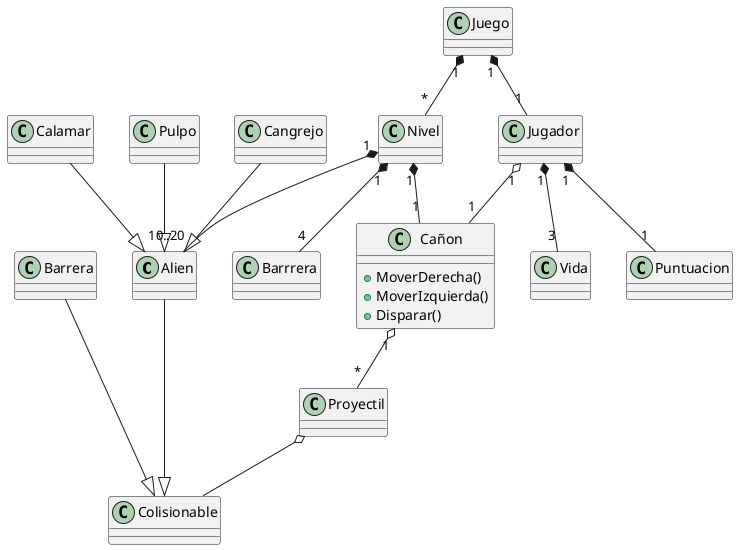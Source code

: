 @startuml 

class Alien 
class Cañon {
    +MoverDerecha()
    +MoverIzquierda() 
    +Disparar()
}
class Barrera 
class Proyectil
class Vida
class Juego
class Puntuacion 
class Nivel
class Jugador 
class Colisionable 
class Calamar 
class Pulpo
class Cangrejo



Juego "1" *-- "*" Nivel

Nivel "1" *-- "10..20" Alien 
Nivel "1"  *-- "4"  Barrrera 
Nivel "1"  *-- "1" Cañon 

Jugador "1"  o-- "1" Cañon
Jugador "1" *-- "3" Vida 
Jugador "1" *-- "1" Puntuacion 

Cañon "1" o-- "*" Proyectil
Juego "1" *-- "1" Jugador 
Proyectil o-- Colisionable

Barrera ---|> Colisionable
Alien --|> Colisionable

Pulpo --|> Alien
Calamar  --|> Alien 
Cangrejo --|> Alien 

@enduml 